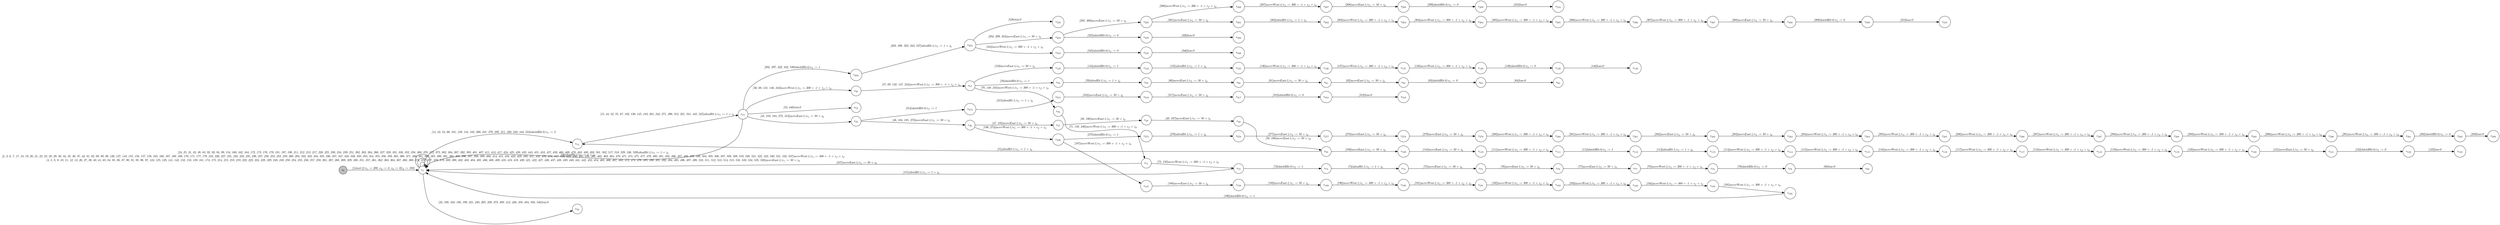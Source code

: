 digraph EFSM{
  graph [rankdir="LR", fontname="Latin Modern Math"];
  node [color="black", fillcolor="white", shape="circle", style="filled", fontname="Latin Modern Math"];
  edge [fontname="Latin Modern Math"];

  s0[fillcolor="gray", label=<s<sub>0</sub>>];
  s1[label=<s<sub>1</sub>>];
  s14[label=<s<sub>14</sub>>];
  s15[label=<s<sub>15</sub>>];
  s32[label=<s<sub>32</sub>>];
  s45[label=<s<sub>45</sub>>];
  s46[label=<s<sub>46</sub>>];
  s47[label=<s<sub>47</sub>>];
  s48[label=<s<sub>48</sub>>];
  s49[label=<s<sub>49</sub>>];
  s50[label=<s<sub>50</sub>>];
  s53[label=<s<sub>53</sub>>];
  s56[label=<s<sub>56</sub>>];
  s57[label=<s<sub>57</sub>>];
  s58[label=<s<sub>58</sub>>];
  s59[label=<s<sub>59</sub>>];
  s60[label=<s<sub>60</sub>>];
  s61[label=<s<sub>61</sub>>];
  s62[label=<s<sub>62</sub>>];
  s63[label=<s<sub>63</sub>>];
  s64[label=<s<sub>64</sub>>];
  s70[label=<s<sub>70</sub>>];
  s71[label=<s<sub>71</sub>>];
  s72[label=<s<sub>72</sub>>];
  s73[label=<s<sub>73</sub>>];
  s74[label=<s<sub>74</sub>>];
  s75[label=<s<sub>75</sub>>];
  s76[label=<s<sub>76</sub>>];
  s77[label=<s<sub>77</sub>>];
  s78[label=<s<sub>78</sub>>];
  s79[label=<s<sub>79</sub>>];
  s80[label=<s<sub>80</sub>>];
  s109[label=<s<sub>109</sub>>];
  s110[label=<s<sub>110</sub>>];
  s111[label=<s<sub>111</sub>>];
  s112[label=<s<sub>112</sub>>];
  s113[label=<s<sub>113</sub>>];
  s114[label=<s<sub>114</sub>>];
  s115[label=<s<sub>115</sub>>];
  s116[label=<s<sub>116</sub>>];
  s117[label=<s<sub>117</sub>>];
  s118[label=<s<sub>118</sub>>];
  s119[label=<s<sub>119</sub>>];
  s120[label=<s<sub>120</sub>>];
  s121[label=<s<sub>121</sub>>];
  s122[label=<s<sub>122</sub>>];
  s123[label=<s<sub>123</sub>>];
  s133[label=<s<sub>133</sub>>];
  s134[label=<s<sub>134</sub>>];
  s135[label=<s<sub>135</sub>>];
  s136[label=<s<sub>136</sub>>];
  s137[label=<s<sub>137</sub>>];
  s138[label=<s<sub>138</sub>>];
  s139[label=<s<sub>139</sub>>];
  s140[label=<s<sub>140</sub>>];
  s186[label=<s<sub>186</sub>>];
  s187[label=<s<sub>187</sub>>];
  s188[label=<s<sub>188</sub>>];
  s189[label=<s<sub>189</sub>>];
  s190[label=<s<sub>190</sub>>];
  s191[label=<s<sub>191</sub>>];
  s192[label=<s<sub>192</sub>>];
  s193[label=<s<sub>193</sub>>];
  s194[label=<s<sub>194</sub>>];
  s195[label=<s<sub>195</sub>>];
  s202[label=<s<sub>202</sub>>];
  s203[label=<s<sub>203</sub>>];
  s204[label=<s<sub>204</sub>>];
  s205[label=<s<sub>205</sub>>];
  s206[label=<s<sub>206</sub>>];
  s207[label=<s<sub>207</sub>>];
  s208[label=<s<sub>208</sub>>];
  s209[label=<s<sub>209</sub>>];
  s210[label=<s<sub>210</sub>>];
  s275[label=<s<sub>275</sub>>];
  s276[label=<s<sub>276</sub>>];
  s277[label=<s<sub>277</sub>>];
  s278[label=<s<sub>278</sub>>];
  s279[label=<s<sub>279</sub>>];
  s280[label=<s<sub>280</sub>>];
  s281[label=<s<sub>281</sub>>];
  s282[label=<s<sub>282</sub>>];
  s283[label=<s<sub>283</sub>>];
  s284[label=<s<sub>284</sub>>];
  s285[label=<s<sub>285</sub>>];
  s286[label=<s<sub>286</sub>>];
  s287[label=<s<sub>287</sub>>];
  s288[label=<s<sub>288</sub>>];
  s289[label=<s<sub>289</sub>>];
  s290[label=<s<sub>290</sub>>];
  s291[label=<s<sub>291</sub>>];
  s292[label=<s<sub>292</sub>>];
  s293[label=<s<sub>293</sub>>];
  s301[label=<s<sub>301</sub>>];
  s302[label=<s<sub>302</sub>>];
  s303[label=<s<sub>303</sub>>];
  s304[label=<s<sub>304</sub>>];
  s305[label=<s<sub>305</sub>>];
  s306[label=<s<sub>306</sub>>];
  s307[label=<s<sub>307</sub>>];
  s308[label=<s<sub>308</sub>>];
  s309[label=<s<sub>309</sub>>];
  s310[label=<s<sub>310</sub>>];
  s314[label=<s<sub>314</sub>>];
  s315[label=<s<sub>315</sub>>];
  s316[label=<s<sub>316</sub>>];
  s317[label=<s<sub>317</sub>>];
  s318[label=<s<sub>318</sub>>];
  s319[label=<s<sub>319</sub>>];
  s325[label=<s<sub>325</sub>>];
  s326[label=<s<sub>326</sub>>];
  s344[label=<s<sub>344</sub>>];
  s345[label=<s<sub>345</sub>>];
  s346[label=<s<sub>346</sub>>];
  s528[label=<s<sub>528</sub>>];

  s0->s1[label=<<i> [1]start:2/o<sub>1</sub> := 200, o<sub>2</sub> := 3, o<sub>3</sub> := 0&#91;r<sub>2</sub> := 350&#93;</i>>];
  s15->s1[label=<<i> [16]alienHit:1/o<sub>1</sub> := 1 + i<sub>0</sub></i>>];
  s46->s47[label=<<i> [47, 105]moveEast:1/o<sub>1</sub> := 50 + i<sub>0</sub></i>>];
  s47->s48[label=<<i> [48, 106]moveEast:1/o<sub>1</sub> := 50 + i<sub>0</sub></i>>];
  s48->s49[label=<<i> [49, 107]moveEast:1/o<sub>1</sub> := 50 + i<sub>0</sub></i>>];
  s49->s50[label=<<i> [50, 108]moveEast:1/o<sub>1</sub> := 50 + i<sub>0</sub></i>>];
  s50->s14[label=<<i> [51]alienHit:1/o<sub>1</sub> := 1 + i<sub>0</sub></i>>];
  s15->s53[label=<<i> [53, 446]win:0</i>>];
  s57->s58[label=<<i> [58]shieldHit:0/o<sub>1</sub> := 1</i>>];
  s58->s59[label=<<i> [59]alienHit:1/o<sub>1</sub> := 1 + i<sub>0</sub></i>>];
  s59->s60[label=<<i> [60]moveEast:1/o<sub>1</sub> := 50 + i<sub>0</sub></i>>];
  s60->s61[label=<<i> [61]moveEast:1/o<sub>1</sub> := 50 + i<sub>0</sub></i>>];
  s61->s62[label=<<i> [62]moveEast:1/o<sub>1</sub> := 50 + i<sub>0</sub></i>>];
  s62->s63[label=<<i> [63]shieldHit:0/o<sub>1</sub> := 0</i>>];
  s63->s64[label=<<i> [64]lose:0</i>>];
  s15->s56[label=<<i> [56, 68, 131, 146, 243]moveWest:1/o<sub>1</sub> := 300 + -1 &times; r<sub>2</sub> + i<sub>0</sub></i>>];
  s56->s57[label=<<i> [57, 69, 132, 147, 244]moveWest:1/o<sub>1</sub> := 300 + -1 &times; r<sub>2</sub> + i<sub>0</sub></i>>];
  s57->s70[label=<<i> [70, 148, 245]moveWest:1/o<sub>1</sub> := 300 + -1 &times; r<sub>2</sub> + i<sub>0</sub></i>>];
  s70->s71[label=<<i> [71, 149, 246]moveWest:1/o<sub>1</sub> := 300 + -1 &times; r<sub>2</sub> + i<sub>0</sub></i>>];
  s71->s72[label=<<i> [72, 150]moveWest:1/o<sub>1</sub> := 300 + -1 &times; r<sub>2</sub> + i<sub>0</sub></i>>];
  s72->s73[label=<<i> [73]shieldHit:0/o<sub>1</sub> := 1</i>>];
  s73->s74[label=<<i> [74]alienHit:1/o<sub>1</sub> := 1 + i<sub>0</sub></i>>];
  s74->s75[label=<<i> [75]moveEast:1/o<sub>1</sub> := 50 + i<sub>0</sub></i>>];
  s75->s76[label=<<i> [76]moveEast:1/o<sub>1</sub> := 50 + i<sub>0</sub></i>>];
  s76->s77[label=<<i> [77]moveEast:1/o<sub>1</sub> := 50 + i<sub>0</sub></i>>];
  s77->s78[label=<<i> [78]moveWest:1/o<sub>1</sub> := 300 + -1 &times; r<sub>2</sub> + i<sub>0</sub></i>>];
  s78->s79[label=<<i> [79]shieldHit:0/o<sub>1</sub> := 0</i>>];
  s79->s80[label=<<i> [80]lose:0</i>>];
  s50->s109[label=<<i> [109]moveEast:1/o<sub>1</sub> := 50 + i<sub>0</sub></i>>];
  s109->s110[label=<<i> [110]moveEast:1/o<sub>1</sub> := 50 + i<sub>0</sub></i>>];
  s110->s111[label=<<i> [111]moveWest:1/o<sub>1</sub> := 300 + -1 &times; r<sub>2</sub> + i<sub>0</sub></i>>];
  s111->s112[label=<<i> [112]shieldHit:0/o<sub>1</sub> := 1</i>>];
  s112->s113[label=<<i> [113]alienHit:1/o<sub>1</sub> := 1 + i<sub>0</sub></i>>];
  s113->s114[label=<<i> [114]moveWest:1/o<sub>1</sub> := 300 + -1 &times; r<sub>2</sub> + i<sub>0</sub></i>>];
  s114->s115[label=<<i> [115]moveWest:1/o<sub>1</sub> := 300 + -1 &times; r<sub>2</sub> + i<sub>0</sub></i>>];
  s115->s116[label=<<i> [116]moveWest:1/o<sub>1</sub> := 300 + -1 &times; r<sub>2</sub> + i<sub>0</sub></i>>];
  s116->s117[label=<<i> [117]moveWest:1/o<sub>1</sub> := 300 + -1 &times; r<sub>2</sub> + i<sub>0</sub></i>>];
  s117->s118[label=<<i> [118]moveWest:1/o<sub>1</sub> := 300 + -1 &times; r<sub>2</sub> + i<sub>0</sub></i>>];
  s118->s119[label=<<i> [119]moveWest:1/o<sub>1</sub> := 300 + -1 &times; r<sub>2</sub> + i<sub>0</sub></i>>];
  s119->s120[label=<<i> [120]moveWest:1/o<sub>1</sub> := 300 + -1 &times; r<sub>2</sub> + i<sub>0</sub></i>>];
  s120->s121[label=<<i> [121]moveEast:1/o<sub>1</sub> := 50 + i<sub>0</sub></i>>];
  s121->s122[label=<<i> [122]shieldHit:0/o<sub>1</sub> := 0</i>>];
  s122->s123[label=<<i> [123]lose:0</i>>];
  s57->s133[label=<<i> [133]moveEast:1/o<sub>1</sub> := 50 + i<sub>0</sub></i>>];
  s133->s134[label=<<i> [134]shieldHit:0/o<sub>1</sub> := 1</i>>];
  s134->s135[label=<<i> [135]alienHit:1/o<sub>1</sub> := 1 + i<sub>0</sub></i>>];
  s135->s136[label=<<i> [136]moveWest:1/o<sub>1</sub> := 300 + -1 &times; r<sub>2</sub> + i<sub>0</sub></i>>];
  s136->s137[label=<<i> [137]moveWest:1/o<sub>1</sub> := 300 + -1 &times; r<sub>2</sub> + i<sub>0</sub></i>>];
  s137->s138[label=<<i> [138]moveWest:1/o<sub>1</sub> := 300 + -1 &times; r<sub>2</sub> + i<sub>0</sub></i>>];
  s138->s139[label=<<i> [139]shieldHit:0/o<sub>1</sub> := 0</i>>];
  s139->s140[label=<<i> [140]lose:0</i>>];
  s72->s1[label=<<i> [151]alienHit:1/o<sub>1</sub> := 1 + i<sub>0</sub></i>>];
  s15->s45[label=<<i> [45, 103, 184, 272, 313]moveEast:1/o<sub>1</sub> := 50 + i<sub>0</sub></i>>];
  s45->s46[label=<<i> [46, 104, 185, 273]moveEast:1/o<sub>1</sub> := 50 + i<sub>0</sub></i>>];
  s46->s186[label=<<i> [186, 274]moveWest:1/o<sub>1</sub> := 300 + -1 &times; r<sub>2</sub> + i<sub>0</sub></i>>];
  s186->s187[label=<<i> [187]moveWest:1/o<sub>1</sub> := 300 + -1 &times; r<sub>2</sub> + i<sub>0</sub></i>>];
  s187->s188[label=<<i> [188]moveEast:1/o<sub>1</sub> := 50 + i<sub>0</sub></i>>];
  s188->s189[label=<<i> [189]moveEast:1/o<sub>1</sub> := 50 + i<sub>0</sub></i>>];
  s189->s190[label=<<i> [190]moveWest:1/o<sub>1</sub> := 300 + -1 &times; r<sub>2</sub> + i<sub>0</sub></i>>];
  s190->s191[label=<<i> [191]moveWest:1/o<sub>1</sub> := 300 + -1 &times; r<sub>2</sub> + i<sub>0</sub></i>>];
  s191->s192[label=<<i> [192]moveWest:1/o<sub>1</sub> := 300 + -1 &times; r<sub>2</sub> + i<sub>0</sub></i>>];
  s192->s193[label=<<i> [193]moveWest:1/o<sub>1</sub> := 300 + -1 &times; r<sub>2</sub> + i<sub>0</sub></i>>];
  s193->s194[label=<<i> [194]moveWest:1/o<sub>1</sub> := 300 + -1 &times; r<sub>2</sub> + i<sub>0</sub></i>>];
  s194->s195[label=<<i> [195]moveWest:1/o<sub>1</sub> := 300 + -1 &times; r<sub>2</sub> + i<sub>0</sub></i>>];
  s195->s1[label=<<i> [196]shieldHit:0/o<sub>1</sub> := 1</i>>];
  s1->s32[label=<<i> [32, 100, 163, 180, 199, 221, 240, 265, 339, 373, 388, 412, 426, 458, 484, 503, 540]win:0</i>>];
  s204->s205[label=<<i> [205, 300]moveEast:1/o<sub>1</sub> := 50 + i<sub>0</sub></i>>];
  s205->s206[label=<<i> [206]moveWest:1/o<sub>1</sub> := 300 + -1 &times; r<sub>2</sub> + i<sub>0</sub></i>>];
  s206->s207[label=<<i> [207]moveWest:1/o<sub>1</sub> := 300 + -1 &times; r<sub>2</sub> + i<sub>0</sub></i>>];
  s207->s208[label=<<i> [208]moveEast:1/o<sub>1</sub> := 50 + i<sub>0</sub></i>>];
  s208->s209[label=<<i> [209]shieldHit:0/o<sub>1</sub> := 0</i>>];
  s209->s210[label=<<i> [210]lose:0</i>>];
  s71->s1[label=<<i> [247]moveEast:1/o<sub>1</sub> := 50 + i<sub>0</sub></i>>];
  s1->s1[label=<<i> [4, 5, 8, 9, 10, 11, 12, 13, 26, 27, 39, 40, 41, 65, 84, 85, 86, 87, 90, 91, 95, 96, 97, 124, 125, 128, 141, 142, 152, 153, 159, 161, 174, 175, 214, 215, 218, 219, 222, 223, 224, 228, 229, 248, 249, 250, 254, 255, 256, 257, 258, 261, 267, 268, 269, 329, 330, 351, 357, 361, 362, 363, 364, 367, 368, 369, 374, 376, 377, 378, 379, 389, 390, 402, 403, 404, 405, 406, 408, 409, 410, 418, 419, 420, 421, 422, 427, 436, 437, 438, 439, 440, 441, 442, 452, 454, 465, 466, 467, 468, 472, 473, 476, 485, 490, 491, 492, 494, 495, 496, 497, 498, 510, 511, 512, 513, 514, 515, 516, 533, 534, 535, 538]moveEast:1/o<sub>1</sub> := 50 + i<sub>0</sub></i>>];
  s1->s1[label=<<i> [2, 3, 6, 7, 17, 18, 19, 20, 21, 22, 23, 28, 29, 30, 34, 35, 36, 37, 42, 81, 82, 88, 89, 98, 126, 127, 143, 155, 156, 157, 158, 165, 166, 167, 168, 169, 170, 171, 177, 178, 216, 226, 227, 231, 232, 233, 235, 236, 237, 238, 252, 253, 259, 260, 294, 332, 333, 334, 335, 336, 337, 347, 348, 349, 350, 353, 354, 355, 356, 359, 365, 366, 371, 380, 381, 383, 385, 386, 391, 394, 395, 396, 397, 398, 399, 400, 414, 415, 416, 423, 429, 430, 431, 432, 433, 434, 447, 448, 449, 450, 455, 456, 461, 462, 463, 464, 470, 471, 474, 475, 477, 479, 480, 481, 482, 486, 487, 488, 499, 500, 504, 505, 506, 507, 508, 509, 519, 520, 521, 522, 523, 530, 531, 532, 537]moveWest:1/o<sub>1</sub> := 300 + -1 &times; r<sub>2</sub> + i<sub>0</sub></i>>];
  s1->s1[label=<<i> [24, 25, 31, 33, 38, 83, 92, 93, 94, 99, 154, 160, 162, 164, 172, 173, 176, 179, 181, 197, 198, 211, 212, 213, 217, 220, 225, 230, 234, 239, 251, 262, 263, 264, 266, 327, 328, 331, 338, 352, 358, 360, 370, 372, 375, 382, 384, 387, 392, 393, 401, 407, 411, 413, 417, 424, 425, 428, 435, 443, 451, 453, 457, 459, 460, 469, 478, 483, 489, 493, 501, 502, 517, 518, 529, 536, 539]alienHit:1/o<sub>1</sub> := 1 + i<sub>0</sub></i>>];
  s186->s275[label=<<i> [275]shieldHit:0/o<sub>1</sub> := 1</i>>];
  s275->s276[label=<<i> [276]alienHit:1/o<sub>1</sub> := 1 + i<sub>0</sub></i>>];
  s276->s277[label=<<i> [277]moveEast:1/o<sub>1</sub> := 50 + i<sub>0</sub></i>>];
  s277->s278[label=<<i> [278]moveEast:1/o<sub>1</sub> := 50 + i<sub>0</sub></i>>];
  s278->s279[label=<<i> [279]moveEast:1/o<sub>1</sub> := 50 + i<sub>0</sub></i>>];
  s279->s280[label=<<i> [280]moveWest:1/o<sub>1</sub> := 300 + -1 &times; r<sub>2</sub> + i<sub>0</sub></i>>];
  s280->s281[label=<<i> [281]moveWest:1/o<sub>1</sub> := 300 + -1 &times; r<sub>2</sub> + i<sub>0</sub></i>>];
  s281->s282[label=<<i> [282]moveEast:1/o<sub>1</sub> := 50 + i<sub>0</sub></i>>];
  s282->s283[label=<<i> [283]moveEast:1/o<sub>1</sub> := 50 + i<sub>0</sub></i>>];
  s283->s284[label=<<i> [284]moveWest:1/o<sub>1</sub> := 300 + -1 &times; r<sub>2</sub> + i<sub>0</sub></i>>];
  s284->s285[label=<<i> [285]moveWest:1/o<sub>1</sub> := 300 + -1 &times; r<sub>2</sub> + i<sub>0</sub></i>>];
  s285->s286[label=<<i> [286]moveWest:1/o<sub>1</sub> := 300 + -1 &times; r<sub>2</sub> + i<sub>0</sub></i>>];
  s286->s287[label=<<i> [287]moveWest:1/o<sub>1</sub> := 300 + -1 &times; r<sub>2</sub> + i<sub>0</sub></i>>];
  s287->s288[label=<<i> [288]moveWest:1/o<sub>1</sub> := 300 + -1 &times; r<sub>2</sub> + i<sub>0</sub></i>>];
  s288->s289[label=<<i> [289]moveWest:1/o<sub>1</sub> := 300 + -1 &times; r<sub>2</sub> + i<sub>0</sub></i>>];
  s289->s290[label=<<i> [290]moveWest:1/o<sub>1</sub> := 300 + -1 &times; r<sub>2</sub> + i<sub>0</sub></i>>];
  s290->s291[label=<<i> [291]moveWest:1/o<sub>1</sub> := 300 + -1 &times; r<sub>2</sub> + i<sub>0</sub></i>>];
  s291->s292[label=<<i> [292]shieldHit:0/o<sub>1</sub> := 0</i>>];
  s292->s293[label=<<i> [293]lose:0</i>>];
  s205->s301[label=<<i> [301]moveEast:1/o<sub>1</sub> := 50 + i<sub>0</sub></i>>];
  s301->s302[label=<<i> [302]alienHit:1/o<sub>1</sub> := 1 + i<sub>0</sub></i>>];
  s302->s303[label=<<i> [303]moveWest:1/o<sub>1</sub> := 300 + -1 &times; r<sub>2</sub> + i<sub>0</sub></i>>];
  s303->s304[label=<<i> [304]moveWest:1/o<sub>1</sub> := 300 + -1 &times; r<sub>2</sub> + i<sub>0</sub></i>>];
  s304->s305[label=<<i> [305]moveWest:1/o<sub>1</sub> := 300 + -1 &times; r<sub>2</sub> + i<sub>0</sub></i>>];
  s305->s306[label=<<i> [306]moveWest:1/o<sub>1</sub> := 300 + -1 &times; r<sub>2</sub> + i<sub>0</sub></i>>];
  s306->s307[label=<<i> [307]moveWest:1/o<sub>1</sub> := 300 + -1 &times; r<sub>2</sub> + i<sub>0</sub></i>>];
  s307->s308[label=<<i> [308]moveEast:1/o<sub>1</sub> := 50 + i<sub>0</sub></i>>];
  s308->s309[label=<<i> [309]shieldHit:0/o<sub>1</sub> := 0</i>>];
  s309->s310[label=<<i> [310]lose:0</i>>];
  s45->s314[label=<<i> [314]shieldHit:0/o<sub>1</sub> := 1</i>>];
  s314->s315[label=<<i> [315]alienHit:1/o<sub>1</sub> := 1 + i<sub>0</sub></i>>];
  s315->s316[label=<<i> [316]moveEast:1/o<sub>1</sub> := 50 + i<sub>0</sub></i>>];
  s316->s317[label=<<i> [317]moveEast:1/o<sub>1</sub> := 50 + i<sub>0</sub></i>>];
  s317->s318[label=<<i> [318]shieldHit:0/o<sub>1</sub> := 0</i>>];
  s318->s319[label=<<i> [319]lose:0</i>>];
  s203->s204[label=<<i> [204, 299, 324]moveEast:1/o<sub>1</sub> := 50 + i<sub>0</sub></i>>];
  s204->s325[label=<<i> [325]shieldHit:0/o<sub>1</sub> := 0</i>>];
  s325->s326[label=<<i> [326]lose:0</i>>];
  s15->s202[label=<<i> [202, 297, 322, 342, 526]shieldHit:0/o<sub>1</sub> := 1</i>>];
  s202->s203[label=<<i> [203, 298, 323, 343, 527]alienHit:1/o<sub>1</sub> := 1 + i<sub>0</sub></i>>];
  s203->s344[label=<<i> [344]moveWest:1/o<sub>1</sub> := 300 + -1 &times; r<sub>2</sub> + i<sub>0</sub></i>>];
  s344->s345[label=<<i> [345]shieldHit:0/o<sub>1</sub> := 0</i>>];
  s345->s346[label=<<i> [346]lose:0</i>>];
  s1->s14[label=<<i> [14, 43, 54, 66, 101, 129, 144, 182, 200, 241, 270, 295, 311, 320, 340, 444, 524]shieldHit:0/o<sub>1</sub> := 2</i>>];
  s14->s15[label=<<i> [15, 44, 52, 55, 67, 102, 130, 145, 183, 201, 242, 271, 296, 312, 321, 341, 445, 525]alienHit:1/o<sub>1</sub> := 1 + i<sub>0</sub></i>>];
  s203->s528[label=<<i> [528]win:0</i>>];
}